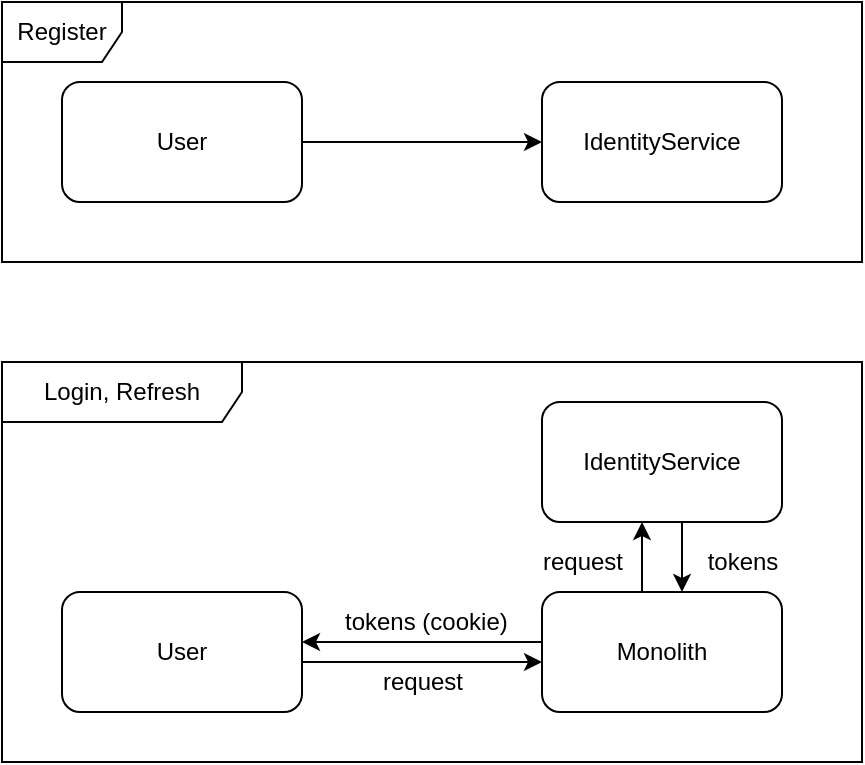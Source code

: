 <mxfile version="26.2.12">
  <diagram name="Page-1" id="3un9dQDjcFIrm-mvQ8FM">
    <mxGraphModel dx="394" dy="581" grid="1" gridSize="10" guides="1" tooltips="1" connect="1" arrows="1" fold="1" page="1" pageScale="1" pageWidth="1100" pageHeight="850" math="0" shadow="0">
      <root>
        <mxCell id="0" />
        <mxCell id="1" parent="0" />
        <mxCell id="mxit5ilcq4GPeYkUO0Bo-8" style="edgeStyle=orthogonalEdgeStyle;rounded=0;orthogonalLoop=1;jettySize=auto;html=1;" edge="1" parent="1" source="mxit5ilcq4GPeYkUO0Bo-1" target="mxit5ilcq4GPeYkUO0Bo-2">
          <mxGeometry relative="1" as="geometry" />
        </mxCell>
        <mxCell id="mxit5ilcq4GPeYkUO0Bo-1" value="User" style="rounded=1;whiteSpace=wrap;html=1;" vertex="1" parent="1">
          <mxGeometry x="100" y="170" width="120" height="60" as="geometry" />
        </mxCell>
        <mxCell id="mxit5ilcq4GPeYkUO0Bo-2" value="IdentityService" style="rounded=1;whiteSpace=wrap;html=1;" vertex="1" parent="1">
          <mxGeometry x="340" y="170" width="120" height="60" as="geometry" />
        </mxCell>
        <mxCell id="mxit5ilcq4GPeYkUO0Bo-4" value="Register" style="shape=umlFrame;whiteSpace=wrap;html=1;pointerEvents=0;" vertex="1" parent="1">
          <mxGeometry x="70" y="130" width="430" height="130" as="geometry" />
        </mxCell>
        <mxCell id="mxit5ilcq4GPeYkUO0Bo-12" style="edgeStyle=orthogonalEdgeStyle;rounded=0;orthogonalLoop=1;jettySize=auto;html=1;" edge="1" parent="1" source="mxit5ilcq4GPeYkUO0Bo-5" target="mxit5ilcq4GPeYkUO0Bo-11">
          <mxGeometry relative="1" as="geometry">
            <Array as="points">
              <mxPoint x="280" y="460" />
              <mxPoint x="280" y="460" />
            </Array>
          </mxGeometry>
        </mxCell>
        <mxCell id="mxit5ilcq4GPeYkUO0Bo-5" value="User" style="rounded=1;whiteSpace=wrap;html=1;" vertex="1" parent="1">
          <mxGeometry x="100" y="425" width="120" height="60" as="geometry" />
        </mxCell>
        <mxCell id="mxit5ilcq4GPeYkUO0Bo-6" value="IdentityService" style="rounded=1;whiteSpace=wrap;html=1;" vertex="1" parent="1">
          <mxGeometry x="340" y="330" width="120" height="60" as="geometry" />
        </mxCell>
        <mxCell id="mxit5ilcq4GPeYkUO0Bo-7" value="Login, Refresh" style="shape=umlFrame;whiteSpace=wrap;html=1;pointerEvents=0;width=120;height=30;" vertex="1" parent="1">
          <mxGeometry x="70" y="310" width="430" height="200" as="geometry" />
        </mxCell>
        <mxCell id="mxit5ilcq4GPeYkUO0Bo-13" style="edgeStyle=orthogonalEdgeStyle;rounded=0;orthogonalLoop=1;jettySize=auto;html=1;" edge="1" parent="1" source="mxit5ilcq4GPeYkUO0Bo-11" target="mxit5ilcq4GPeYkUO0Bo-6">
          <mxGeometry relative="1" as="geometry">
            <Array as="points">
              <mxPoint x="390" y="410" />
              <mxPoint x="390" y="410" />
            </Array>
          </mxGeometry>
        </mxCell>
        <mxCell id="mxit5ilcq4GPeYkUO0Bo-11" value="Monolith" style="rounded=1;whiteSpace=wrap;html=1;" vertex="1" parent="1">
          <mxGeometry x="340" y="425" width="120" height="60" as="geometry" />
        </mxCell>
        <mxCell id="mxit5ilcq4GPeYkUO0Bo-14" style="edgeStyle=orthogonalEdgeStyle;rounded=0;orthogonalLoop=1;jettySize=auto;html=1;" edge="1" parent="1">
          <mxGeometry relative="1" as="geometry">
            <mxPoint x="410" y="390" as="sourcePoint" />
            <mxPoint x="410" y="425" as="targetPoint" />
            <Array as="points" />
          </mxGeometry>
        </mxCell>
        <mxCell id="mxit5ilcq4GPeYkUO0Bo-15" style="edgeStyle=orthogonalEdgeStyle;rounded=0;orthogonalLoop=1;jettySize=auto;html=1;" edge="1" parent="1" source="mxit5ilcq4GPeYkUO0Bo-11" target="mxit5ilcq4GPeYkUO0Bo-5">
          <mxGeometry relative="1" as="geometry">
            <mxPoint x="220" y="460" as="sourcePoint" />
            <mxPoint x="340" y="460" as="targetPoint" />
            <Array as="points">
              <mxPoint x="280" y="450" />
              <mxPoint x="280" y="450" />
            </Array>
          </mxGeometry>
        </mxCell>
        <mxCell id="mxit5ilcq4GPeYkUO0Bo-16" value="request" style="text;html=1;align=center;verticalAlign=middle;resizable=0;points=[];autosize=1;strokeColor=none;fillColor=none;" vertex="1" parent="1">
          <mxGeometry x="250" y="455" width="60" height="30" as="geometry" />
        </mxCell>
        <mxCell id="mxit5ilcq4GPeYkUO0Bo-20" value="request" style="text;html=1;align=center;verticalAlign=middle;resizable=0;points=[];autosize=1;strokeColor=none;fillColor=none;" vertex="1" parent="1">
          <mxGeometry x="330" y="395" width="60" height="30" as="geometry" />
        </mxCell>
        <mxCell id="mxit5ilcq4GPeYkUO0Bo-21" value="tokens" style="text;html=1;align=center;verticalAlign=middle;resizable=0;points=[];autosize=1;strokeColor=none;fillColor=none;" vertex="1" parent="1">
          <mxGeometry x="410" y="395" width="60" height="30" as="geometry" />
        </mxCell>
        <mxCell id="mxit5ilcq4GPeYkUO0Bo-23" value="&amp;nbsp;tokens (cookie)" style="text;html=1;align=center;verticalAlign=middle;resizable=0;points=[];autosize=1;strokeColor=none;fillColor=none;" vertex="1" parent="1">
          <mxGeometry x="225" y="425" width="110" height="30" as="geometry" />
        </mxCell>
      </root>
    </mxGraphModel>
  </diagram>
</mxfile>
